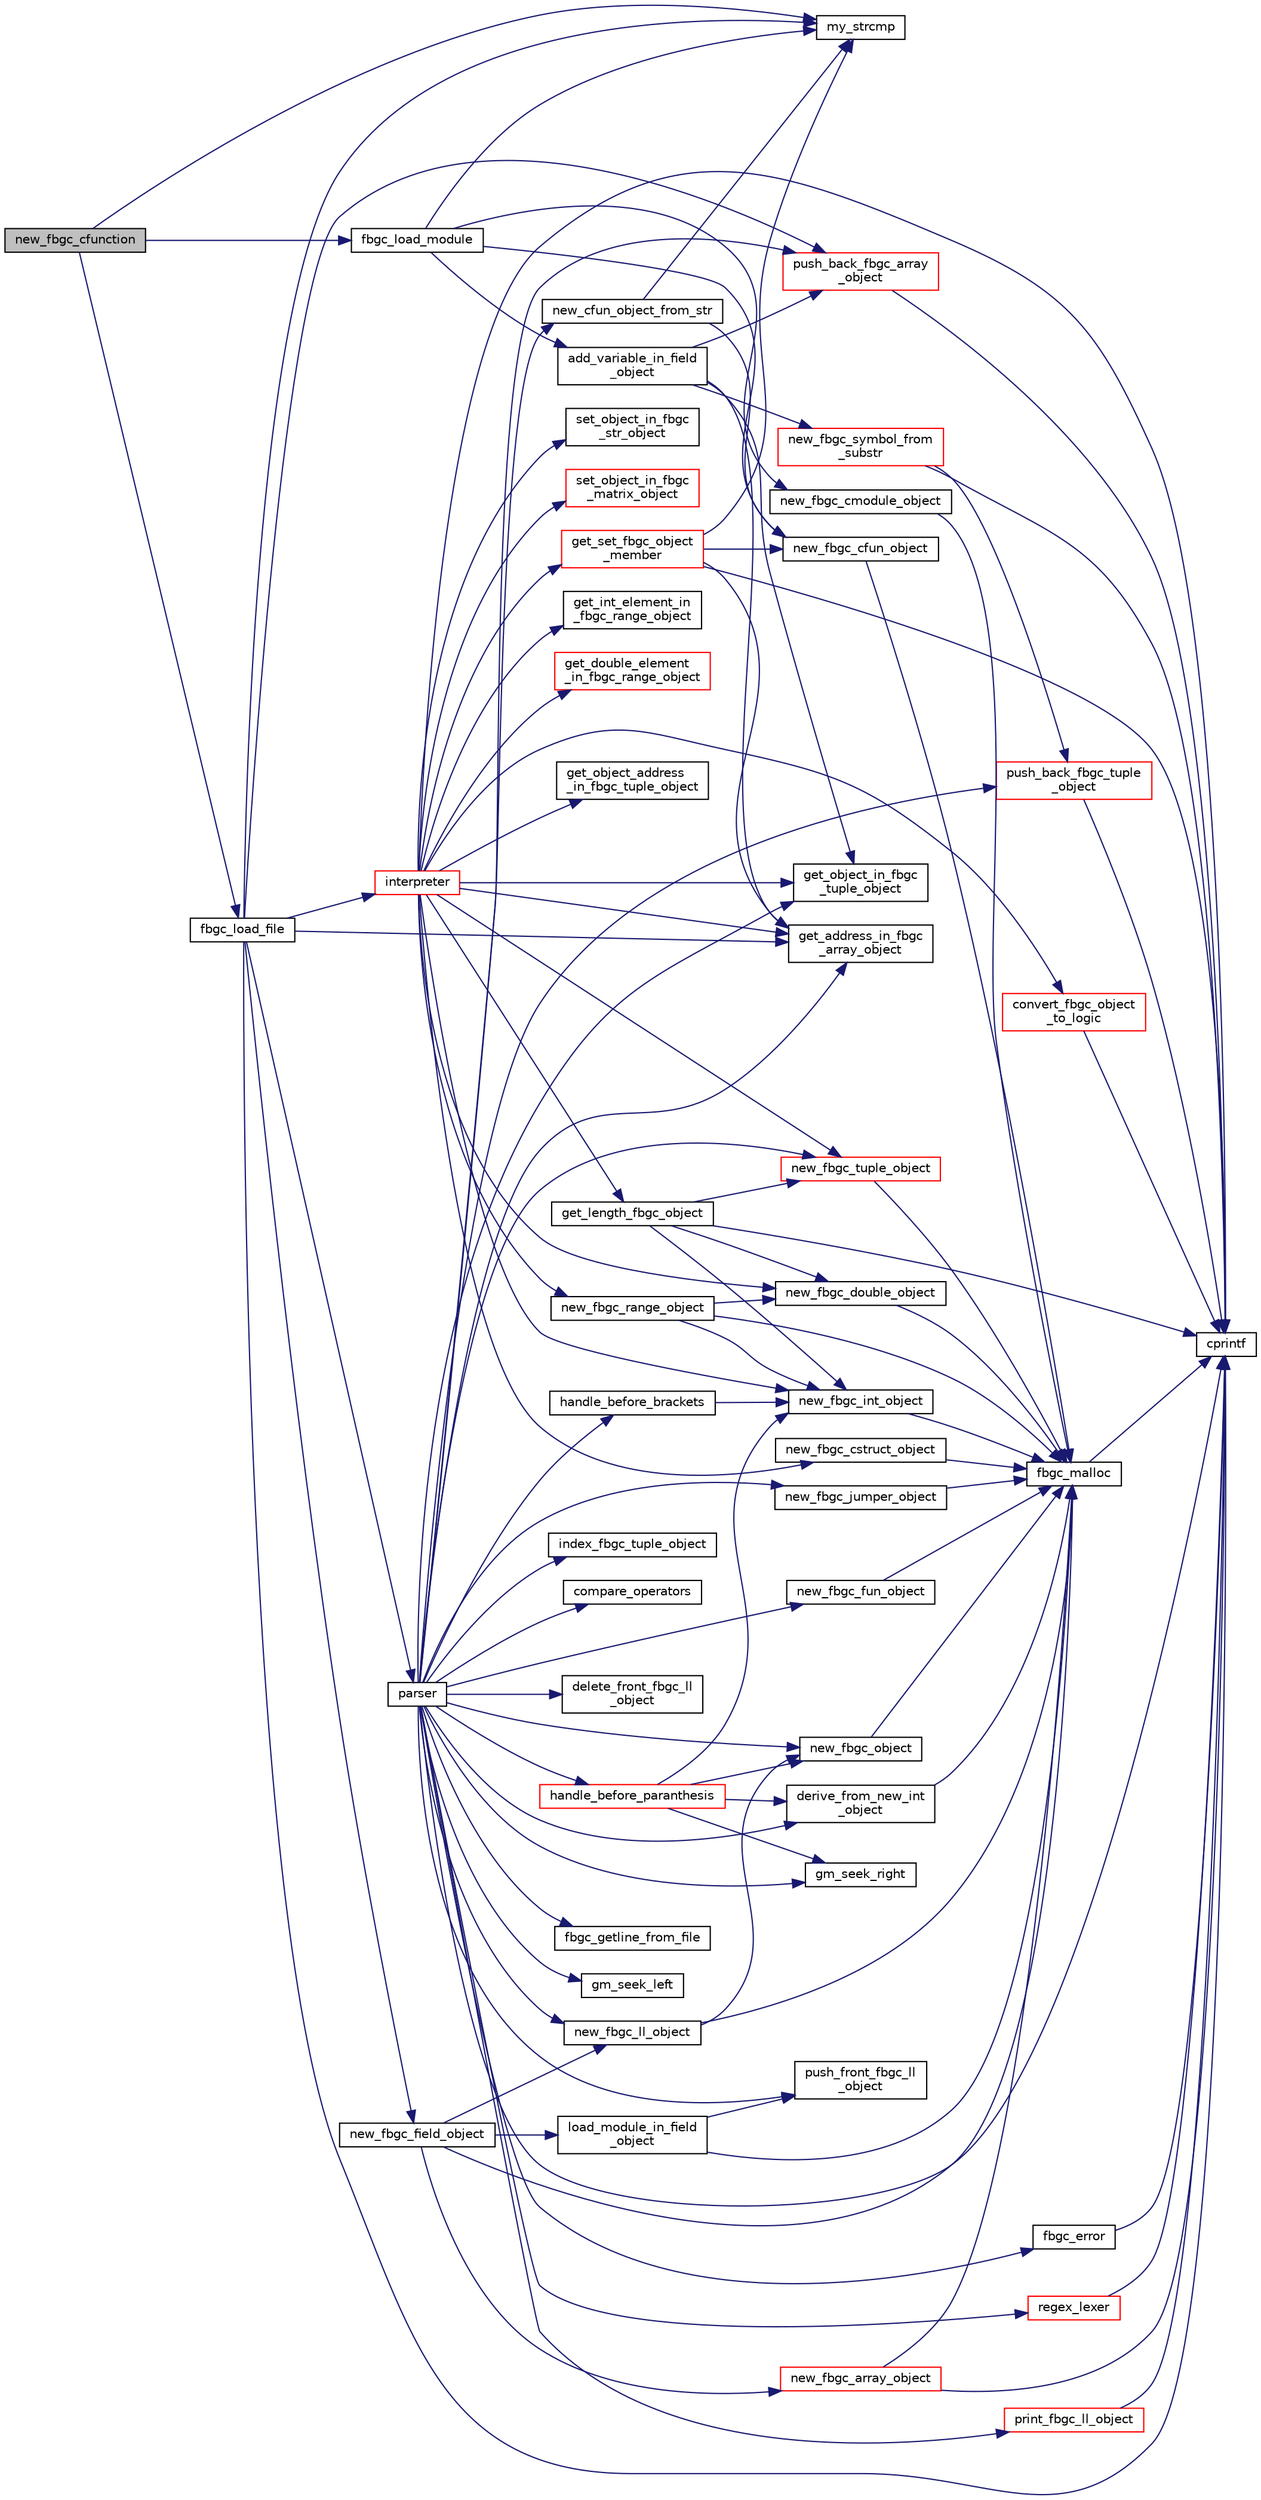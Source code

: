 digraph "new_fbgc_cfunction"
{
  edge [fontname="Helvetica",fontsize="10",labelfontname="Helvetica",labelfontsize="10"];
  node [fontname="Helvetica",fontsize="10",shape=record];
  rankdir="LR";
  Node11 [label="new_fbgc_cfunction",height=0.2,width=0.4,color="black", fillcolor="grey75", style="filled", fontcolor="black"];
  Node11 -> Node12 [color="midnightblue",fontsize="10",style="solid",fontname="Helvetica"];
  Node12 [label="fbgc_load_module",height=0.2,width=0.4,color="black", fillcolor="white", style="filled",URL="$fbgc_8c.html#a028d4bd3c990b0410fe7e03543a8ed60"];
  Node12 -> Node13 [color="midnightblue",fontsize="10",style="solid",fontname="Helvetica"];
  Node13 [label="my_strcmp",height=0.2,width=0.4,color="black", fillcolor="white", style="filled",URL="$str__object_8c.html#a5aaf56c2518080d35d4feaaeeb3fba65"];
  Node12 -> Node14 [color="midnightblue",fontsize="10",style="solid",fontname="Helvetica"];
  Node14 [label="add_variable_in_field\l_object",height=0.2,width=0.4,color="black", fillcolor="white", style="filled",URL="$field__object_8c.html#a3b4ac96927adceb7d098f4616c9a1974"];
  Node14 -> Node15 [color="midnightblue",fontsize="10",style="solid",fontname="Helvetica"];
  Node15 [label="new_fbgc_symbol_from\l_substr",height=0.2,width=0.4,color="red", fillcolor="white", style="filled",URL="$symbol__table_8c.html#a9c5a8de8e4db7133bc2f6718ebcb978c"];
  Node15 -> Node16 [color="midnightblue",fontsize="10",style="solid",fontname="Helvetica"];
  Node16 [label="cprintf",height=0.2,width=0.4,color="black", fillcolor="white", style="filled",URL="$error_8c.html#a30fee765292b076e015fc846035f2550"];
  Node15 -> Node31 [color="midnightblue",fontsize="10",style="solid",fontname="Helvetica"];
  Node31 [label="push_back_fbgc_tuple\l_object",height=0.2,width=0.4,color="red", fillcolor="white", style="filled",URL="$tuple__object_8c.html#a0b406898ce0f388a06bbf0cdd3b5b8d5"];
  Node31 -> Node16 [color="midnightblue",fontsize="10",style="solid",fontname="Helvetica"];
  Node14 -> Node35 [color="midnightblue",fontsize="10",style="solid",fontname="Helvetica"];
  Node35 [label="get_object_in_fbgc\l_tuple_object",height=0.2,width=0.4,color="black", fillcolor="white", style="filled",URL="$tuple__object_8c.html#a96fd24de0c1307cc509c25394219f0a6"];
  Node14 -> Node36 [color="midnightblue",fontsize="10",style="solid",fontname="Helvetica"];
  Node36 [label="get_address_in_fbgc\l_array_object",height=0.2,width=0.4,color="black", fillcolor="white", style="filled",URL="$array__object_8c.html#addab80506fde9c7d5d262322674dc12f"];
  Node14 -> Node37 [color="midnightblue",fontsize="10",style="solid",fontname="Helvetica"];
  Node37 [label="push_back_fbgc_array\l_object",height=0.2,width=0.4,color="red", fillcolor="white", style="filled",URL="$array__object_8c.html#a0e7b4247d3ae7bc64634a4ef1848167b"];
  Node37 -> Node16 [color="midnightblue",fontsize="10",style="solid",fontname="Helvetica"];
  Node12 -> Node39 [color="midnightblue",fontsize="10",style="solid",fontname="Helvetica"];
  Node39 [label="new_fbgc_cfun_object",height=0.2,width=0.4,color="black", fillcolor="white", style="filled",URL="$cmodule__object_8c.html#a2772285a9de527a525825b3575453288"];
  Node39 -> Node19 [color="midnightblue",fontsize="10",style="solid",fontname="Helvetica"];
  Node19 [label="fbgc_malloc",height=0.2,width=0.4,color="black", fillcolor="white", style="filled",URL="$memory_8c.html#a41dd65ee24d51160659bf94bed90e998"];
  Node19 -> Node16 [color="midnightblue",fontsize="10",style="solid",fontname="Helvetica"];
  Node12 -> Node40 [color="midnightblue",fontsize="10",style="solid",fontname="Helvetica"];
  Node40 [label="new_fbgc_cmodule_object",height=0.2,width=0.4,color="black", fillcolor="white", style="filled",URL="$cmodule__object_8c.html#aa628de8f9db7d40012fa5760b8656c8a"];
  Node40 -> Node19 [color="midnightblue",fontsize="10",style="solid",fontname="Helvetica"];
  Node11 -> Node41 [color="midnightblue",fontsize="10",style="solid",fontname="Helvetica"];
  Node41 [label="fbgc_load_file",height=0.2,width=0.4,color="black", fillcolor="white", style="filled",URL="$fbgc_8c.html#a2aeeff0403205e54bd0dd187e4337b4a"];
  Node41 -> Node42 [color="midnightblue",fontsize="10",style="solid",fontname="Helvetica"];
  Node42 [label="new_fbgc_field_object",height=0.2,width=0.4,color="black", fillcolor="white", style="filled",URL="$field__object_8c.html#a28800156fc2d609a3625834282b1b94e"];
  Node42 -> Node19 [color="midnightblue",fontsize="10",style="solid",fontname="Helvetica"];
  Node42 -> Node43 [color="midnightblue",fontsize="10",style="solid",fontname="Helvetica"];
  Node43 [label="new_fbgc_ll_object",height=0.2,width=0.4,color="black", fillcolor="white", style="filled",URL="$linked__list_8c.html#a58b5593340f3e3d505060800cc4e16b8"];
  Node43 -> Node19 [color="midnightblue",fontsize="10",style="solid",fontname="Helvetica"];
  Node43 -> Node44 [color="midnightblue",fontsize="10",style="solid",fontname="Helvetica"];
  Node44 [label="new_fbgc_object",height=0.2,width=0.4,color="black", fillcolor="white", style="filled",URL="$fbgc__object_8c.html#a6f15a3442ee83b26d15a3832cbfce1ee"];
  Node44 -> Node19 [color="midnightblue",fontsize="10",style="solid",fontname="Helvetica"];
  Node42 -> Node45 [color="midnightblue",fontsize="10",style="solid",fontname="Helvetica"];
  Node45 [label="new_fbgc_array_object",height=0.2,width=0.4,color="red", fillcolor="white", style="filled",URL="$array__object_8c.html#a4852c82d88a183b756fd211da40d9baf"];
  Node45 -> Node19 [color="midnightblue",fontsize="10",style="solid",fontname="Helvetica"];
  Node45 -> Node16 [color="midnightblue",fontsize="10",style="solid",fontname="Helvetica"];
  Node42 -> Node47 [color="midnightblue",fontsize="10",style="solid",fontname="Helvetica"];
  Node47 [label="load_module_in_field\l_object",height=0.2,width=0.4,color="black", fillcolor="white", style="filled",URL="$field__object_8c.html#a51210a1608ab1b46f9d2bb1b0f2925eb"];
  Node47 -> Node19 [color="midnightblue",fontsize="10",style="solid",fontname="Helvetica"];
  Node47 -> Node48 [color="midnightblue",fontsize="10",style="solid",fontname="Helvetica"];
  Node48 [label="push_front_fbgc_ll\l_object",height=0.2,width=0.4,color="black", fillcolor="white", style="filled",URL="$linked__list_8c.html#a152cb802096efbb4f9d871d6256025ad"];
  Node41 -> Node49 [color="midnightblue",fontsize="10",style="solid",fontname="Helvetica"];
  Node49 [label="parser",height=0.2,width=0.4,color="black", fillcolor="white", style="filled",URL="$parser_8c.html#af53387481fe0a341640ef993cd0c1c40"];
  Node49 -> Node16 [color="midnightblue",fontsize="10",style="solid",fontname="Helvetica"];
  Node49 -> Node43 [color="midnightblue",fontsize="10",style="solid",fontname="Helvetica"];
  Node49 -> Node50 [color="midnightblue",fontsize="10",style="solid",fontname="Helvetica"];
  Node50 [label="fbgc_error",height=0.2,width=0.4,color="black", fillcolor="white", style="filled",URL="$error_8c.html#abcffe295b9d0c2b1e3257c410a83441f"];
  Node50 -> Node16 [color="midnightblue",fontsize="10",style="solid",fontname="Helvetica"];
  Node49 -> Node51 [color="midnightblue",fontsize="10",style="solid",fontname="Helvetica"];
  Node51 [label="fbgc_getline_from_file",height=0.2,width=0.4,color="black", fillcolor="white", style="filled",URL="$relexer_8c.html#a02a4067461e7100597464c6a36ffe4b1"];
  Node49 -> Node52 [color="midnightblue",fontsize="10",style="solid",fontname="Helvetica"];
  Node52 [label="regex_lexer",height=0.2,width=0.4,color="red", fillcolor="white", style="filled",URL="$relexer_8c.html#a460e2e4340ffdb31408e2df7374c4900"];
  Node52 -> Node16 [color="midnightblue",fontsize="10",style="solid",fontname="Helvetica"];
  Node49 -> Node54 [color="midnightblue",fontsize="10",style="solid",fontname="Helvetica"];
  Node54 [label="gm_seek_left",height=0.2,width=0.4,color="black", fillcolor="white", style="filled",URL="$grammar_8c.html#ad20551aa0e77e321b1b754734a377d27"];
  Node49 -> Node35 [color="midnightblue",fontsize="10",style="solid",fontname="Helvetica"];
  Node49 -> Node55 [color="midnightblue",fontsize="10",style="solid",fontname="Helvetica"];
  Node55 [label="new_cfun_object_from_str",height=0.2,width=0.4,color="black", fillcolor="white", style="filled",URL="$cmodule__object_8c.html#a78b98728bafb17115fa26b483d600ef1"];
  Node55 -> Node13 [color="midnightblue",fontsize="10",style="solid",fontname="Helvetica"];
  Node55 -> Node39 [color="midnightblue",fontsize="10",style="solid",fontname="Helvetica"];
  Node49 -> Node36 [color="midnightblue",fontsize="10",style="solid",fontname="Helvetica"];
  Node49 -> Node37 [color="midnightblue",fontsize="10",style="solid",fontname="Helvetica"];
  Node49 -> Node56 [color="midnightblue",fontsize="10",style="solid",fontname="Helvetica"];
  Node56 [label="index_fbgc_tuple_object",height=0.2,width=0.4,color="black", fillcolor="white", style="filled",URL="$tuple__object_8c.html#a8892d801f00f72a7360db595ca646727"];
  Node49 -> Node31 [color="midnightblue",fontsize="10",style="solid",fontname="Helvetica"];
  Node49 -> Node48 [color="midnightblue",fontsize="10",style="solid",fontname="Helvetica"];
  Node49 -> Node44 [color="midnightblue",fontsize="10",style="solid",fontname="Helvetica"];
  Node49 -> Node57 [color="midnightblue",fontsize="10",style="solid",fontname="Helvetica"];
  Node57 [label="new_fbgc_fun_object",height=0.2,width=0.4,color="black", fillcolor="white", style="filled",URL="$fun__object_8c.html#ad373ce21484b9de2cb1ff11f9d8736fa"];
  Node57 -> Node19 [color="midnightblue",fontsize="10",style="solid",fontname="Helvetica"];
  Node49 -> Node58 [color="midnightblue",fontsize="10",style="solid",fontname="Helvetica"];
  Node58 [label="new_fbgc_tuple_object",height=0.2,width=0.4,color="red", fillcolor="white", style="filled",URL="$tuple__object_8c.html#aea5f2cac3a39a11b2c17445654538710"];
  Node58 -> Node19 [color="midnightblue",fontsize="10",style="solid",fontname="Helvetica"];
  Node49 -> Node60 [color="midnightblue",fontsize="10",style="solid",fontname="Helvetica"];
  Node60 [label="new_fbgc_jumper_object",height=0.2,width=0.4,color="black", fillcolor="white", style="filled",URL="$jumper__object_8c.html#a2d217b85c44a2f6f284642fdfd7bee29"];
  Node60 -> Node19 [color="midnightblue",fontsize="10",style="solid",fontname="Helvetica"];
  Node49 -> Node61 [color="midnightblue",fontsize="10",style="solid",fontname="Helvetica"];
  Node61 [label="compare_operators",height=0.2,width=0.4,color="black", fillcolor="white", style="filled",URL="$parser_8c.html#a1fa0c56a480647d9b34eb4bf6d452826"];
  Node49 -> Node62 [color="midnightblue",fontsize="10",style="solid",fontname="Helvetica"];
  Node62 [label="gm_seek_right",height=0.2,width=0.4,color="black", fillcolor="white", style="filled",URL="$grammar_8c.html#a528e886d78ea25ebc8831ee8daad5fce"];
  Node49 -> Node63 [color="midnightblue",fontsize="10",style="solid",fontname="Helvetica"];
  Node63 [label="derive_from_new_int\l_object",height=0.2,width=0.4,color="black", fillcolor="white", style="filled",URL="$int__object_8c.html#a1d84fd5066bc87f808091d2581b8077e"];
  Node63 -> Node19 [color="midnightblue",fontsize="10",style="solid",fontname="Helvetica"];
  Node49 -> Node64 [color="midnightblue",fontsize="10",style="solid",fontname="Helvetica"];
  Node64 [label="delete_front_fbgc_ll\l_object",height=0.2,width=0.4,color="black", fillcolor="white", style="filled",URL="$linked__list_8c.html#a46ddc1ca734a1daf79c47a15a4788318"];
  Node49 -> Node65 [color="midnightblue",fontsize="10",style="solid",fontname="Helvetica"];
  Node65 [label="handle_before_brackets",height=0.2,width=0.4,color="black", fillcolor="white", style="filled",URL="$parser_8c.html#a3e31aed9151749b117c11aaa5930cc45"];
  Node65 -> Node66 [color="midnightblue",fontsize="10",style="solid",fontname="Helvetica"];
  Node66 [label="new_fbgc_int_object",height=0.2,width=0.4,color="black", fillcolor="white", style="filled",URL="$int__object_8c.html#a330313f82de7af3f3801d6c366d6c4b1"];
  Node66 -> Node19 [color="midnightblue",fontsize="10",style="solid",fontname="Helvetica"];
  Node49 -> Node67 [color="midnightblue",fontsize="10",style="solid",fontname="Helvetica"];
  Node67 [label="handle_before_paranthesis",height=0.2,width=0.4,color="red", fillcolor="white", style="filled",URL="$parser_8c.html#a3a71ebc5f95c66fcfd21265d1b7af044"];
  Node67 -> Node66 [color="midnightblue",fontsize="10",style="solid",fontname="Helvetica"];
  Node67 -> Node44 [color="midnightblue",fontsize="10",style="solid",fontname="Helvetica"];
  Node67 -> Node62 [color="midnightblue",fontsize="10",style="solid",fontname="Helvetica"];
  Node67 -> Node63 [color="midnightblue",fontsize="10",style="solid",fontname="Helvetica"];
  Node49 -> Node69 [color="midnightblue",fontsize="10",style="solid",fontname="Helvetica"];
  Node69 [label="print_fbgc_ll_object",height=0.2,width=0.4,color="red", fillcolor="white", style="filled",URL="$linked__list_8c.html#a3847c1c754ad3a1c801029c980f3ae70"];
  Node69 -> Node16 [color="midnightblue",fontsize="10",style="solid",fontname="Helvetica"];
  Node41 -> Node71 [color="midnightblue",fontsize="10",style="solid",fontname="Helvetica"];
  Node71 [label="interpreter",height=0.2,width=0.4,color="red", fillcolor="white", style="filled",URL="$interpreter_8c.html#acb0454b55a53dfb587644f66848a0646"];
  Node71 -> Node58 [color="midnightblue",fontsize="10",style="solid",fontname="Helvetica"];
  Node71 -> Node36 [color="midnightblue",fontsize="10",style="solid",fontname="Helvetica"];
  Node71 -> Node72 [color="midnightblue",fontsize="10",style="solid",fontname="Helvetica"];
  Node72 [label="get_set_fbgc_object\l_member",height=0.2,width=0.4,color="red", fillcolor="white", style="filled",URL="$fbgc__object_8c.html#a6b179b77e73ea2031e250652bb83c1cf"];
  Node72 -> Node13 [color="midnightblue",fontsize="10",style="solid",fontname="Helvetica"];
  Node72 -> Node39 [color="midnightblue",fontsize="10",style="solid",fontname="Helvetica"];
  Node72 -> Node16 [color="midnightblue",fontsize="10",style="solid",fontname="Helvetica"];
  Node72 -> Node36 [color="midnightblue",fontsize="10",style="solid",fontname="Helvetica"];
  Node71 -> Node78 [color="midnightblue",fontsize="10",style="solid",fontname="Helvetica"];
  Node78 [label="new_fbgc_range_object",height=0.2,width=0.4,color="black", fillcolor="white", style="filled",URL="$range__object_8c.html#a1277a78796cbce063e7a051a68435fc4"];
  Node78 -> Node19 [color="midnightblue",fontsize="10",style="solid",fontname="Helvetica"];
  Node78 -> Node66 [color="midnightblue",fontsize="10",style="solid",fontname="Helvetica"];
  Node78 -> Node76 [color="midnightblue",fontsize="10",style="solid",fontname="Helvetica"];
  Node76 [label="new_fbgc_double_object",height=0.2,width=0.4,color="black", fillcolor="white", style="filled",URL="$double__object_8c.html#a08dd93b8f6c56cf7cb6210b63c29dbaf"];
  Node76 -> Node19 [color="midnightblue",fontsize="10",style="solid",fontname="Helvetica"];
  Node71 -> Node35 [color="midnightblue",fontsize="10",style="solid",fontname="Helvetica"];
  Node71 -> Node79 [color="midnightblue",fontsize="10",style="solid",fontname="Helvetica"];
  Node79 [label="get_object_address\l_in_fbgc_tuple_object",height=0.2,width=0.4,color="black", fillcolor="white", style="filled",URL="$tuple__object_8c.html#ae58efc36e5210948a0c9705d21915b69"];
  Node71 -> Node80 [color="midnightblue",fontsize="10",style="solid",fontname="Helvetica"];
  Node80 [label="set_object_in_fbgc\l_str_object",height=0.2,width=0.4,color="black", fillcolor="white", style="filled",URL="$str__object_8c.html#abd9f7526abf0f43d659c7b298b061d4f"];
  Node71 -> Node81 [color="midnightblue",fontsize="10",style="solid",fontname="Helvetica"];
  Node81 [label="set_object_in_fbgc\l_matrix_object",height=0.2,width=0.4,color="red", fillcolor="white", style="filled",URL="$matrix__object_8c.html#af8449277f3a9657627663beec19de337"];
  Node71 -> Node83 [color="midnightblue",fontsize="10",style="solid",fontname="Helvetica"];
  Node83 [label="get_length_fbgc_object",height=0.2,width=0.4,color="black", fillcolor="white", style="filled",URL="$fbgc__object_8c.html#aeec13cdc2fafc31865faab1b7e6585d7"];
  Node83 -> Node66 [color="midnightblue",fontsize="10",style="solid",fontname="Helvetica"];
  Node83 -> Node76 [color="midnightblue",fontsize="10",style="solid",fontname="Helvetica"];
  Node83 -> Node58 [color="midnightblue",fontsize="10",style="solid",fontname="Helvetica"];
  Node83 -> Node16 [color="midnightblue",fontsize="10",style="solid",fontname="Helvetica"];
  Node71 -> Node84 [color="midnightblue",fontsize="10",style="solid",fontname="Helvetica"];
  Node84 [label="convert_fbgc_object\l_to_logic",height=0.2,width=0.4,color="red", fillcolor="white", style="filled",URL="$fbgc__object_8c.html#ab7645e47ea5bc76becee75d7d94da62d"];
  Node84 -> Node16 [color="midnightblue",fontsize="10",style="solid",fontname="Helvetica"];
  Node71 -> Node87 [color="midnightblue",fontsize="10",style="solid",fontname="Helvetica"];
  Node87 [label="new_fbgc_cstruct_object",height=0.2,width=0.4,color="black", fillcolor="white", style="filled",URL="$cstruct__object_8c.html#a1ae331347f94bd7d06e4de962438f5a4"];
  Node87 -> Node19 [color="midnightblue",fontsize="10",style="solid",fontname="Helvetica"];
  Node71 -> Node88 [color="midnightblue",fontsize="10",style="solid",fontname="Helvetica"];
  Node88 [label="get_int_element_in\l_fbgc_range_object",height=0.2,width=0.4,color="black", fillcolor="white", style="filled",URL="$range__object_8c.html#a7dc9e8004189b4f7f0695fd79f971749"];
  Node71 -> Node66 [color="midnightblue",fontsize="10",style="solid",fontname="Helvetica"];
  Node71 -> Node89 [color="midnightblue",fontsize="10",style="solid",fontname="Helvetica"];
  Node89 [label="get_double_element\l_in_fbgc_range_object",height=0.2,width=0.4,color="red", fillcolor="white", style="filled",URL="$range__object_8c.html#ae466c47ec6f542fe7597dd48add223d0"];
  Node71 -> Node76 [color="midnightblue",fontsize="10",style="solid",fontname="Helvetica"];
  Node71 -> Node16 [color="midnightblue",fontsize="10",style="solid",fontname="Helvetica"];
  Node41 -> Node36 [color="midnightblue",fontsize="10",style="solid",fontname="Helvetica"];
  Node41 -> Node13 [color="midnightblue",fontsize="10",style="solid",fontname="Helvetica"];
  Node41 -> Node37 [color="midnightblue",fontsize="10",style="solid",fontname="Helvetica"];
  Node41 -> Node16 [color="midnightblue",fontsize="10",style="solid",fontname="Helvetica"];
  Node11 -> Node13 [color="midnightblue",fontsize="10",style="solid",fontname="Helvetica"];
}
